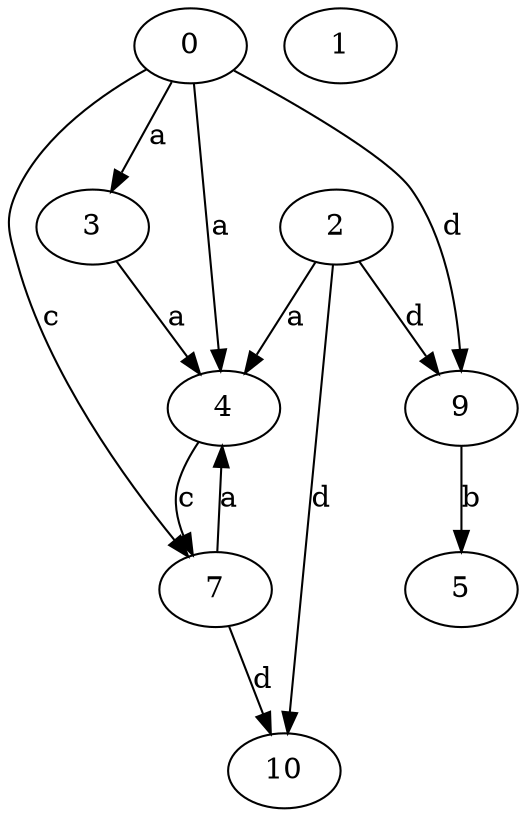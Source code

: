strict digraph  {
3;
0;
4;
5;
1;
2;
7;
9;
10;
3 -> 4  [label=a];
0 -> 3  [label=a];
0 -> 4  [label=a];
0 -> 7  [label=c];
0 -> 9  [label=d];
4 -> 7  [label=c];
2 -> 4  [label=a];
2 -> 9  [label=d];
2 -> 10  [label=d];
7 -> 4  [label=a];
7 -> 10  [label=d];
9 -> 5  [label=b];
}
